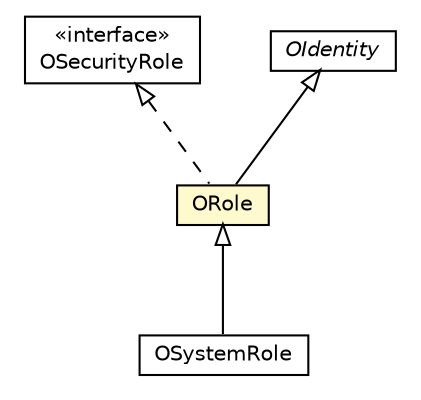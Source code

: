 #!/usr/local/bin/dot
#
# Class diagram 
# Generated by UMLGraph version R5_6-24-gf6e263 (http://www.umlgraph.org/)
#

digraph G {
	edge [fontname="Helvetica",fontsize=10,labelfontname="Helvetica",labelfontsize=10];
	node [fontname="Helvetica",fontsize=10,shape=plaintext];
	nodesep=0.25;
	ranksep=0.5;
	// com.orientechnologies.orient.core.metadata.security.OSecurityRole
	c3190905 [label=<<table title="com.orientechnologies.orient.core.metadata.security.OSecurityRole" border="0" cellborder="1" cellspacing="0" cellpadding="2" port="p" href="./OSecurityRole.html">
		<tr><td><table border="0" cellspacing="0" cellpadding="1">
<tr><td align="center" balign="center"> &#171;interface&#187; </td></tr>
<tr><td align="center" balign="center"> OSecurityRole </td></tr>
		</table></td></tr>
		</table>>, URL="./OSecurityRole.html", fontname="Helvetica", fontcolor="black", fontsize=10.0];
	// com.orientechnologies.orient.core.metadata.security.OSystemRole
	c3190912 [label=<<table title="com.orientechnologies.orient.core.metadata.security.OSystemRole" border="0" cellborder="1" cellspacing="0" cellpadding="2" port="p" href="./OSystemRole.html">
		<tr><td><table border="0" cellspacing="0" cellpadding="1">
<tr><td align="center" balign="center"> OSystemRole </td></tr>
		</table></td></tr>
		</table>>, URL="./OSystemRole.html", fontname="Helvetica", fontcolor="black", fontsize=10.0];
	// com.orientechnologies.orient.core.metadata.security.OIdentity
	c3190921 [label=<<table title="com.orientechnologies.orient.core.metadata.security.OIdentity" border="0" cellborder="1" cellspacing="0" cellpadding="2" port="p" href="./OIdentity.html">
		<tr><td><table border="0" cellspacing="0" cellpadding="1">
<tr><td align="center" balign="center"><font face="Helvetica-Oblique"> OIdentity </font></td></tr>
		</table></td></tr>
		</table>>, URL="./OIdentity.html", fontname="Helvetica", fontcolor="black", fontsize=10.0];
	// com.orientechnologies.orient.core.metadata.security.ORole
	c3190923 [label=<<table title="com.orientechnologies.orient.core.metadata.security.ORole" border="0" cellborder="1" cellspacing="0" cellpadding="2" port="p" bgcolor="lemonChiffon" href="./ORole.html">
		<tr><td><table border="0" cellspacing="0" cellpadding="1">
<tr><td align="center" balign="center"> ORole </td></tr>
		</table></td></tr>
		</table>>, URL="./ORole.html", fontname="Helvetica", fontcolor="black", fontsize=10.0];
	//com.orientechnologies.orient.core.metadata.security.OSystemRole extends com.orientechnologies.orient.core.metadata.security.ORole
	c3190923:p -> c3190912:p [dir=back,arrowtail=empty];
	//com.orientechnologies.orient.core.metadata.security.ORole extends com.orientechnologies.orient.core.metadata.security.OIdentity
	c3190921:p -> c3190923:p [dir=back,arrowtail=empty];
	//com.orientechnologies.orient.core.metadata.security.ORole implements com.orientechnologies.orient.core.metadata.security.OSecurityRole
	c3190905:p -> c3190923:p [dir=back,arrowtail=empty,style=dashed];
}

